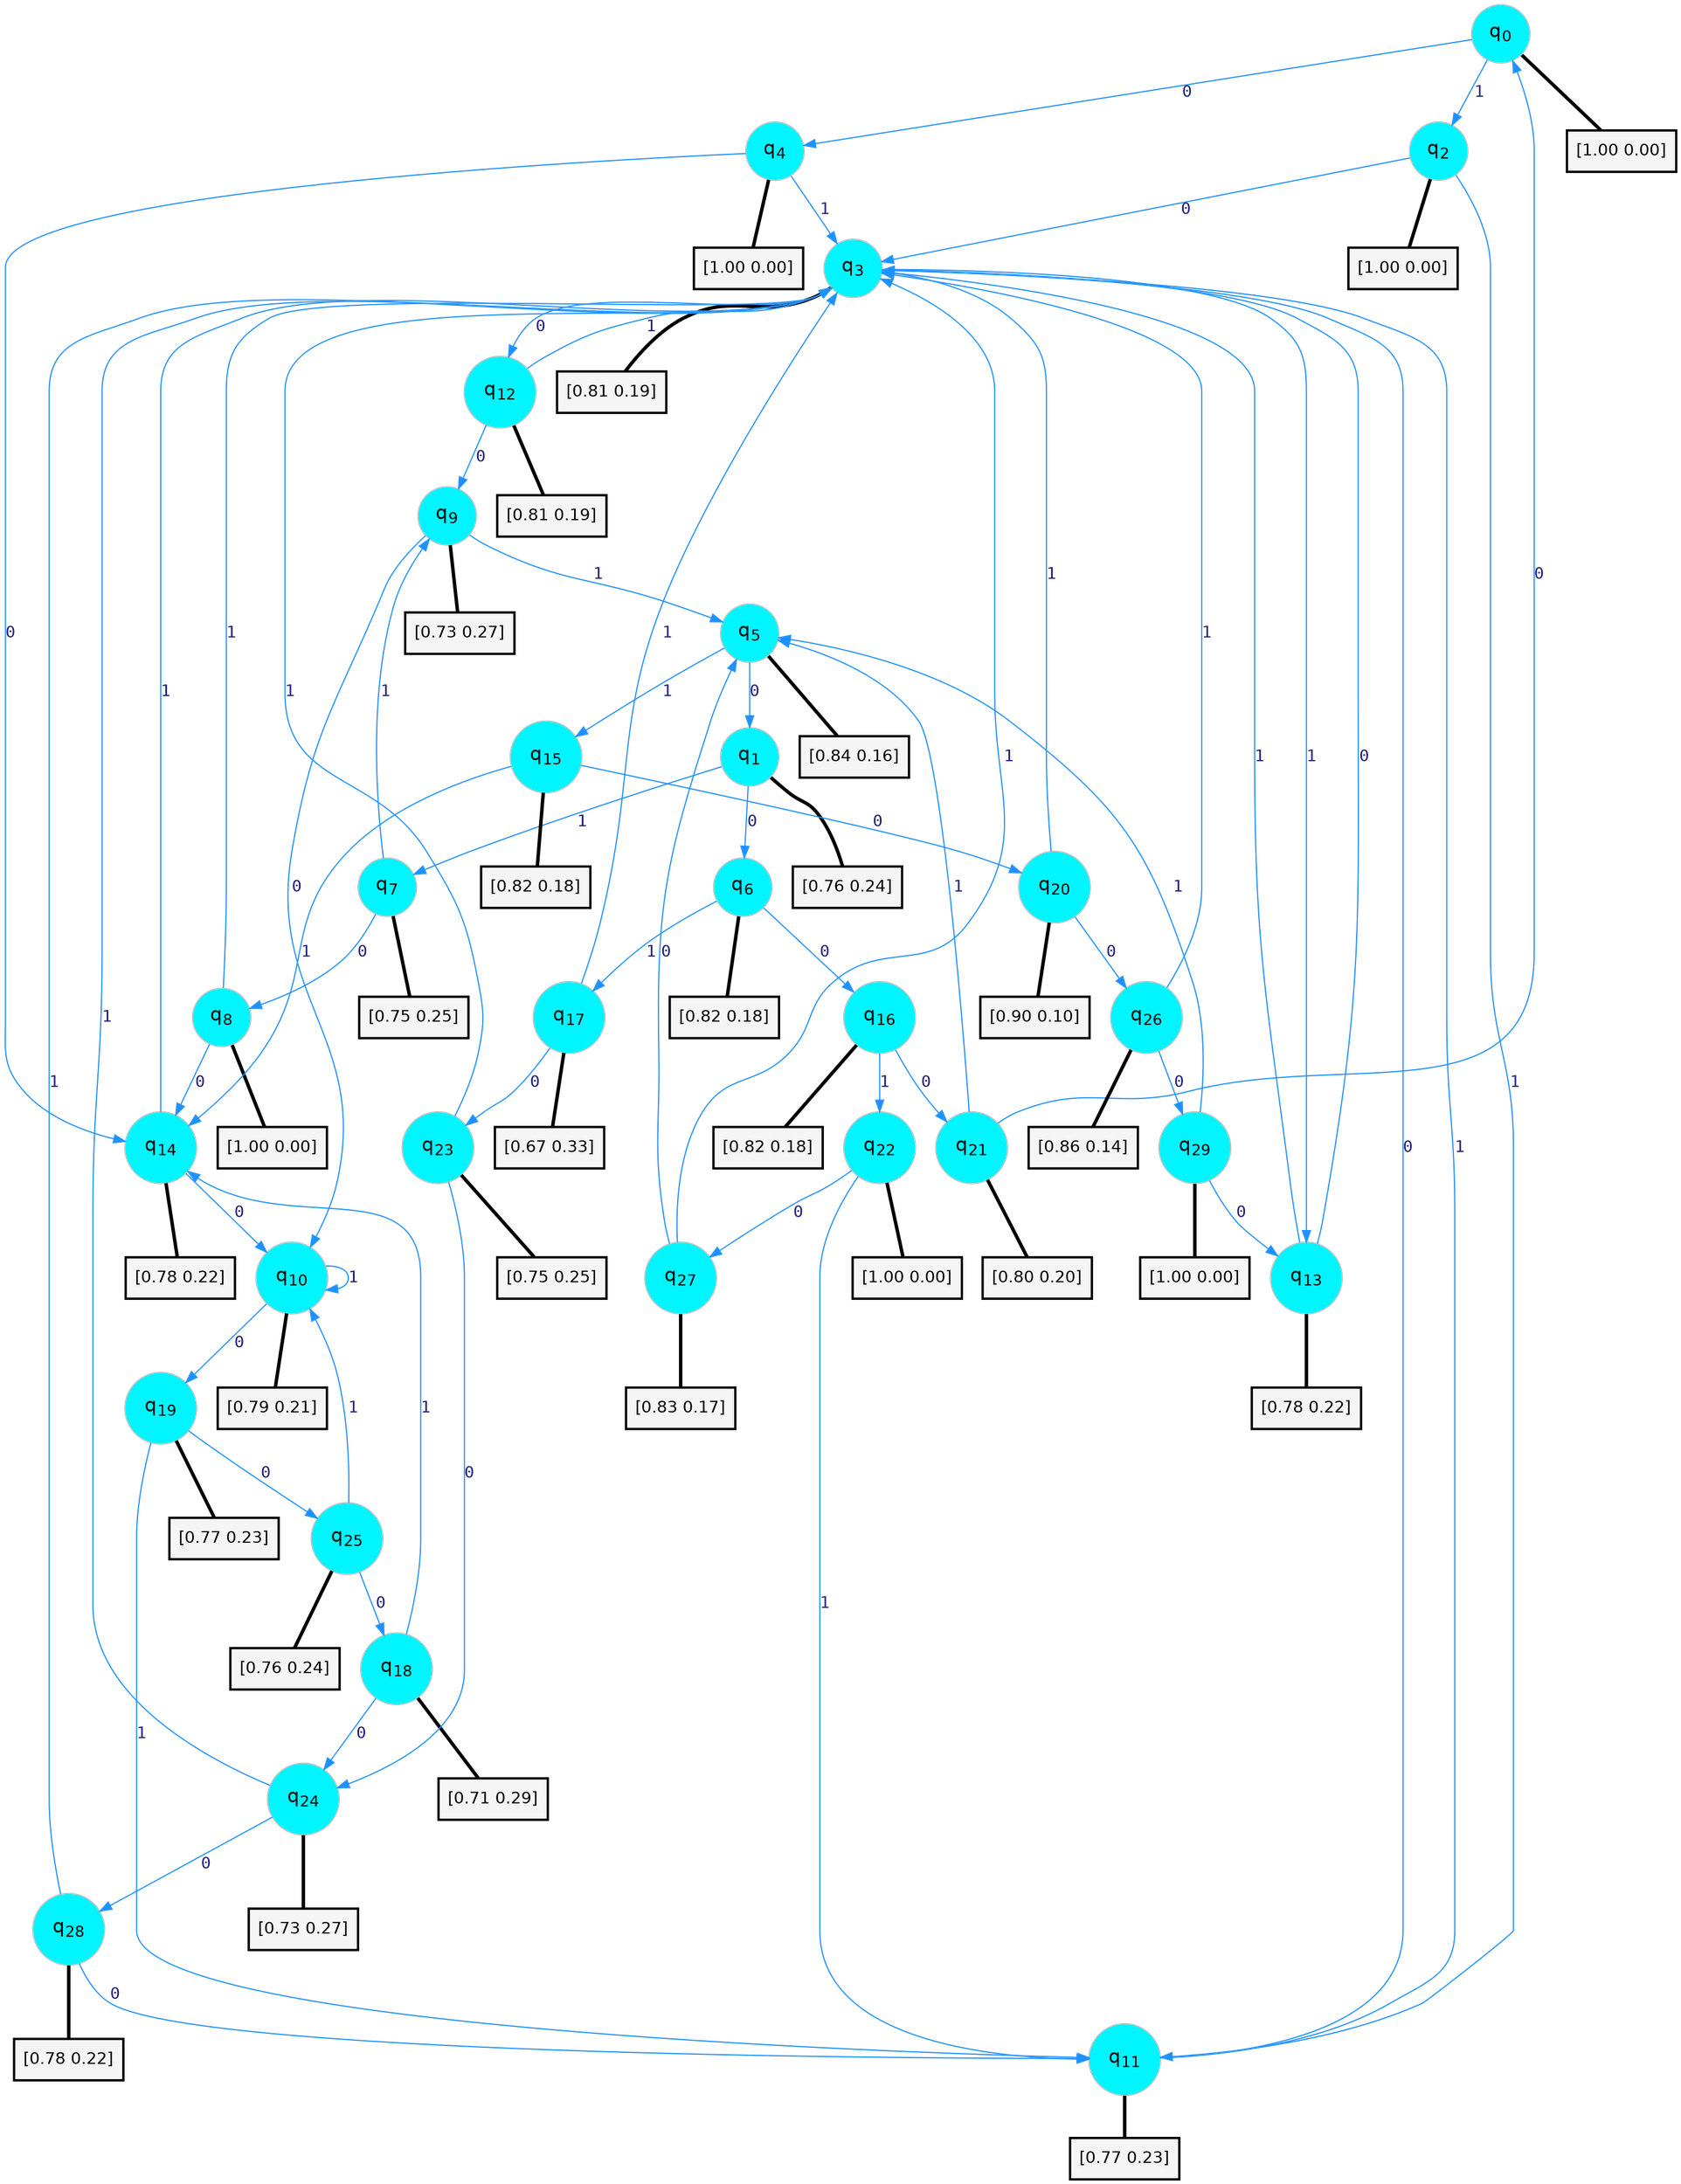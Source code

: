 digraph G {
graph [
bgcolor=transparent, dpi=300, rankdir=TD, size="40,25"];
node [
color=gray, fillcolor=turquoise1, fontcolor=black, fontname=Helvetica, fontsize=16, fontweight=bold, shape=circle, style=filled];
edge [
arrowsize=1, color=dodgerblue1, fontcolor=midnightblue, fontname=courier, fontweight=bold, penwidth=1, style=solid, weight=20];
0[label=<q<SUB>0</SUB>>];
1[label=<q<SUB>1</SUB>>];
2[label=<q<SUB>2</SUB>>];
3[label=<q<SUB>3</SUB>>];
4[label=<q<SUB>4</SUB>>];
5[label=<q<SUB>5</SUB>>];
6[label=<q<SUB>6</SUB>>];
7[label=<q<SUB>7</SUB>>];
8[label=<q<SUB>8</SUB>>];
9[label=<q<SUB>9</SUB>>];
10[label=<q<SUB>10</SUB>>];
11[label=<q<SUB>11</SUB>>];
12[label=<q<SUB>12</SUB>>];
13[label=<q<SUB>13</SUB>>];
14[label=<q<SUB>14</SUB>>];
15[label=<q<SUB>15</SUB>>];
16[label=<q<SUB>16</SUB>>];
17[label=<q<SUB>17</SUB>>];
18[label=<q<SUB>18</SUB>>];
19[label=<q<SUB>19</SUB>>];
20[label=<q<SUB>20</SUB>>];
21[label=<q<SUB>21</SUB>>];
22[label=<q<SUB>22</SUB>>];
23[label=<q<SUB>23</SUB>>];
24[label=<q<SUB>24</SUB>>];
25[label=<q<SUB>25</SUB>>];
26[label=<q<SUB>26</SUB>>];
27[label=<q<SUB>27</SUB>>];
28[label=<q<SUB>28</SUB>>];
29[label=<q<SUB>29</SUB>>];
30[label="[1.00 0.00]", shape=box,fontcolor=black, fontname=Helvetica, fontsize=14, penwidth=2, fillcolor=whitesmoke,color=black];
31[label="[0.76 0.24]", shape=box,fontcolor=black, fontname=Helvetica, fontsize=14, penwidth=2, fillcolor=whitesmoke,color=black];
32[label="[1.00 0.00]", shape=box,fontcolor=black, fontname=Helvetica, fontsize=14, penwidth=2, fillcolor=whitesmoke,color=black];
33[label="[0.81 0.19]", shape=box,fontcolor=black, fontname=Helvetica, fontsize=14, penwidth=2, fillcolor=whitesmoke,color=black];
34[label="[1.00 0.00]", shape=box,fontcolor=black, fontname=Helvetica, fontsize=14, penwidth=2, fillcolor=whitesmoke,color=black];
35[label="[0.84 0.16]", shape=box,fontcolor=black, fontname=Helvetica, fontsize=14, penwidth=2, fillcolor=whitesmoke,color=black];
36[label="[0.82 0.18]", shape=box,fontcolor=black, fontname=Helvetica, fontsize=14, penwidth=2, fillcolor=whitesmoke,color=black];
37[label="[0.75 0.25]", shape=box,fontcolor=black, fontname=Helvetica, fontsize=14, penwidth=2, fillcolor=whitesmoke,color=black];
38[label="[1.00 0.00]", shape=box,fontcolor=black, fontname=Helvetica, fontsize=14, penwidth=2, fillcolor=whitesmoke,color=black];
39[label="[0.73 0.27]", shape=box,fontcolor=black, fontname=Helvetica, fontsize=14, penwidth=2, fillcolor=whitesmoke,color=black];
40[label="[0.79 0.21]", shape=box,fontcolor=black, fontname=Helvetica, fontsize=14, penwidth=2, fillcolor=whitesmoke,color=black];
41[label="[0.77 0.23]", shape=box,fontcolor=black, fontname=Helvetica, fontsize=14, penwidth=2, fillcolor=whitesmoke,color=black];
42[label="[0.81 0.19]", shape=box,fontcolor=black, fontname=Helvetica, fontsize=14, penwidth=2, fillcolor=whitesmoke,color=black];
43[label="[0.78 0.22]", shape=box,fontcolor=black, fontname=Helvetica, fontsize=14, penwidth=2, fillcolor=whitesmoke,color=black];
44[label="[0.78 0.22]", shape=box,fontcolor=black, fontname=Helvetica, fontsize=14, penwidth=2, fillcolor=whitesmoke,color=black];
45[label="[0.82 0.18]", shape=box,fontcolor=black, fontname=Helvetica, fontsize=14, penwidth=2, fillcolor=whitesmoke,color=black];
46[label="[0.82 0.18]", shape=box,fontcolor=black, fontname=Helvetica, fontsize=14, penwidth=2, fillcolor=whitesmoke,color=black];
47[label="[0.67 0.33]", shape=box,fontcolor=black, fontname=Helvetica, fontsize=14, penwidth=2, fillcolor=whitesmoke,color=black];
48[label="[0.71 0.29]", shape=box,fontcolor=black, fontname=Helvetica, fontsize=14, penwidth=2, fillcolor=whitesmoke,color=black];
49[label="[0.77 0.23]", shape=box,fontcolor=black, fontname=Helvetica, fontsize=14, penwidth=2, fillcolor=whitesmoke,color=black];
50[label="[0.90 0.10]", shape=box,fontcolor=black, fontname=Helvetica, fontsize=14, penwidth=2, fillcolor=whitesmoke,color=black];
51[label="[0.80 0.20]", shape=box,fontcolor=black, fontname=Helvetica, fontsize=14, penwidth=2, fillcolor=whitesmoke,color=black];
52[label="[1.00 0.00]", shape=box,fontcolor=black, fontname=Helvetica, fontsize=14, penwidth=2, fillcolor=whitesmoke,color=black];
53[label="[0.75 0.25]", shape=box,fontcolor=black, fontname=Helvetica, fontsize=14, penwidth=2, fillcolor=whitesmoke,color=black];
54[label="[0.73 0.27]", shape=box,fontcolor=black, fontname=Helvetica, fontsize=14, penwidth=2, fillcolor=whitesmoke,color=black];
55[label="[0.76 0.24]", shape=box,fontcolor=black, fontname=Helvetica, fontsize=14, penwidth=2, fillcolor=whitesmoke,color=black];
56[label="[0.86 0.14]", shape=box,fontcolor=black, fontname=Helvetica, fontsize=14, penwidth=2, fillcolor=whitesmoke,color=black];
57[label="[0.83 0.17]", shape=box,fontcolor=black, fontname=Helvetica, fontsize=14, penwidth=2, fillcolor=whitesmoke,color=black];
58[label="[0.78 0.22]", shape=box,fontcolor=black, fontname=Helvetica, fontsize=14, penwidth=2, fillcolor=whitesmoke,color=black];
59[label="[1.00 0.00]", shape=box,fontcolor=black, fontname=Helvetica, fontsize=14, penwidth=2, fillcolor=whitesmoke,color=black];
0->4 [label=0];
0->2 [label=1];
0->30 [arrowhead=none, penwidth=3,color=black];
1->6 [label=0];
1->7 [label=1];
1->31 [arrowhead=none, penwidth=3,color=black];
2->3 [label=0];
2->11 [label=1];
2->32 [arrowhead=none, penwidth=3,color=black];
3->12 [label=0];
3->13 [label=1];
3->33 [arrowhead=none, penwidth=3,color=black];
4->14 [label=0];
4->3 [label=1];
4->34 [arrowhead=none, penwidth=3,color=black];
5->1 [label=0];
5->15 [label=1];
5->35 [arrowhead=none, penwidth=3,color=black];
6->16 [label=0];
6->17 [label=1];
6->36 [arrowhead=none, penwidth=3,color=black];
7->8 [label=0];
7->9 [label=1];
7->37 [arrowhead=none, penwidth=3,color=black];
8->14 [label=0];
8->3 [label=1];
8->38 [arrowhead=none, penwidth=3,color=black];
9->10 [label=0];
9->5 [label=1];
9->39 [arrowhead=none, penwidth=3,color=black];
10->19 [label=0];
10->10 [label=1];
10->40 [arrowhead=none, penwidth=3,color=black];
11->3 [label=0];
11->3 [label=1];
11->41 [arrowhead=none, penwidth=3,color=black];
12->9 [label=0];
12->3 [label=1];
12->42 [arrowhead=none, penwidth=3,color=black];
13->3 [label=0];
13->3 [label=1];
13->43 [arrowhead=none, penwidth=3,color=black];
14->10 [label=0];
14->3 [label=1];
14->44 [arrowhead=none, penwidth=3,color=black];
15->20 [label=0];
15->14 [label=1];
15->45 [arrowhead=none, penwidth=3,color=black];
16->21 [label=0];
16->22 [label=1];
16->46 [arrowhead=none, penwidth=3,color=black];
17->23 [label=0];
17->3 [label=1];
17->47 [arrowhead=none, penwidth=3,color=black];
18->24 [label=0];
18->14 [label=1];
18->48 [arrowhead=none, penwidth=3,color=black];
19->25 [label=0];
19->11 [label=1];
19->49 [arrowhead=none, penwidth=3,color=black];
20->26 [label=0];
20->3 [label=1];
20->50 [arrowhead=none, penwidth=3,color=black];
21->0 [label=0];
21->5 [label=1];
21->51 [arrowhead=none, penwidth=3,color=black];
22->27 [label=0];
22->11 [label=1];
22->52 [arrowhead=none, penwidth=3,color=black];
23->24 [label=0];
23->3 [label=1];
23->53 [arrowhead=none, penwidth=3,color=black];
24->28 [label=0];
24->3 [label=1];
24->54 [arrowhead=none, penwidth=3,color=black];
25->18 [label=0];
25->10 [label=1];
25->55 [arrowhead=none, penwidth=3,color=black];
26->29 [label=0];
26->3 [label=1];
26->56 [arrowhead=none, penwidth=3,color=black];
27->5 [label=0];
27->3 [label=1];
27->57 [arrowhead=none, penwidth=3,color=black];
28->11 [label=0];
28->3 [label=1];
28->58 [arrowhead=none, penwidth=3,color=black];
29->13 [label=0];
29->5 [label=1];
29->59 [arrowhead=none, penwidth=3,color=black];
}
